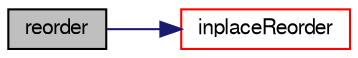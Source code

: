 digraph "reorder"
{
  bgcolor="transparent";
  edge [fontname="FreeSans",fontsize="10",labelfontname="FreeSans",labelfontsize="10"];
  node [fontname="FreeSans",fontsize="10",shape=record];
  rankdir="LR";
  Node8678 [label="reorder",height=0.2,width=0.4,color="black", fillcolor="grey75", style="filled", fontcolor="black"];
  Node8678 -> Node8679 [color="midnightblue",fontsize="10",style="solid",fontname="FreeSans"];
  Node8679 [label="inplaceReorder",height=0.2,width=0.4,color="red",URL="$a21124.html#afacafc96b1d456a8ba5cfb6c77ff9eb7",tooltip="Inplace reorder the elements of a list. "];
}
